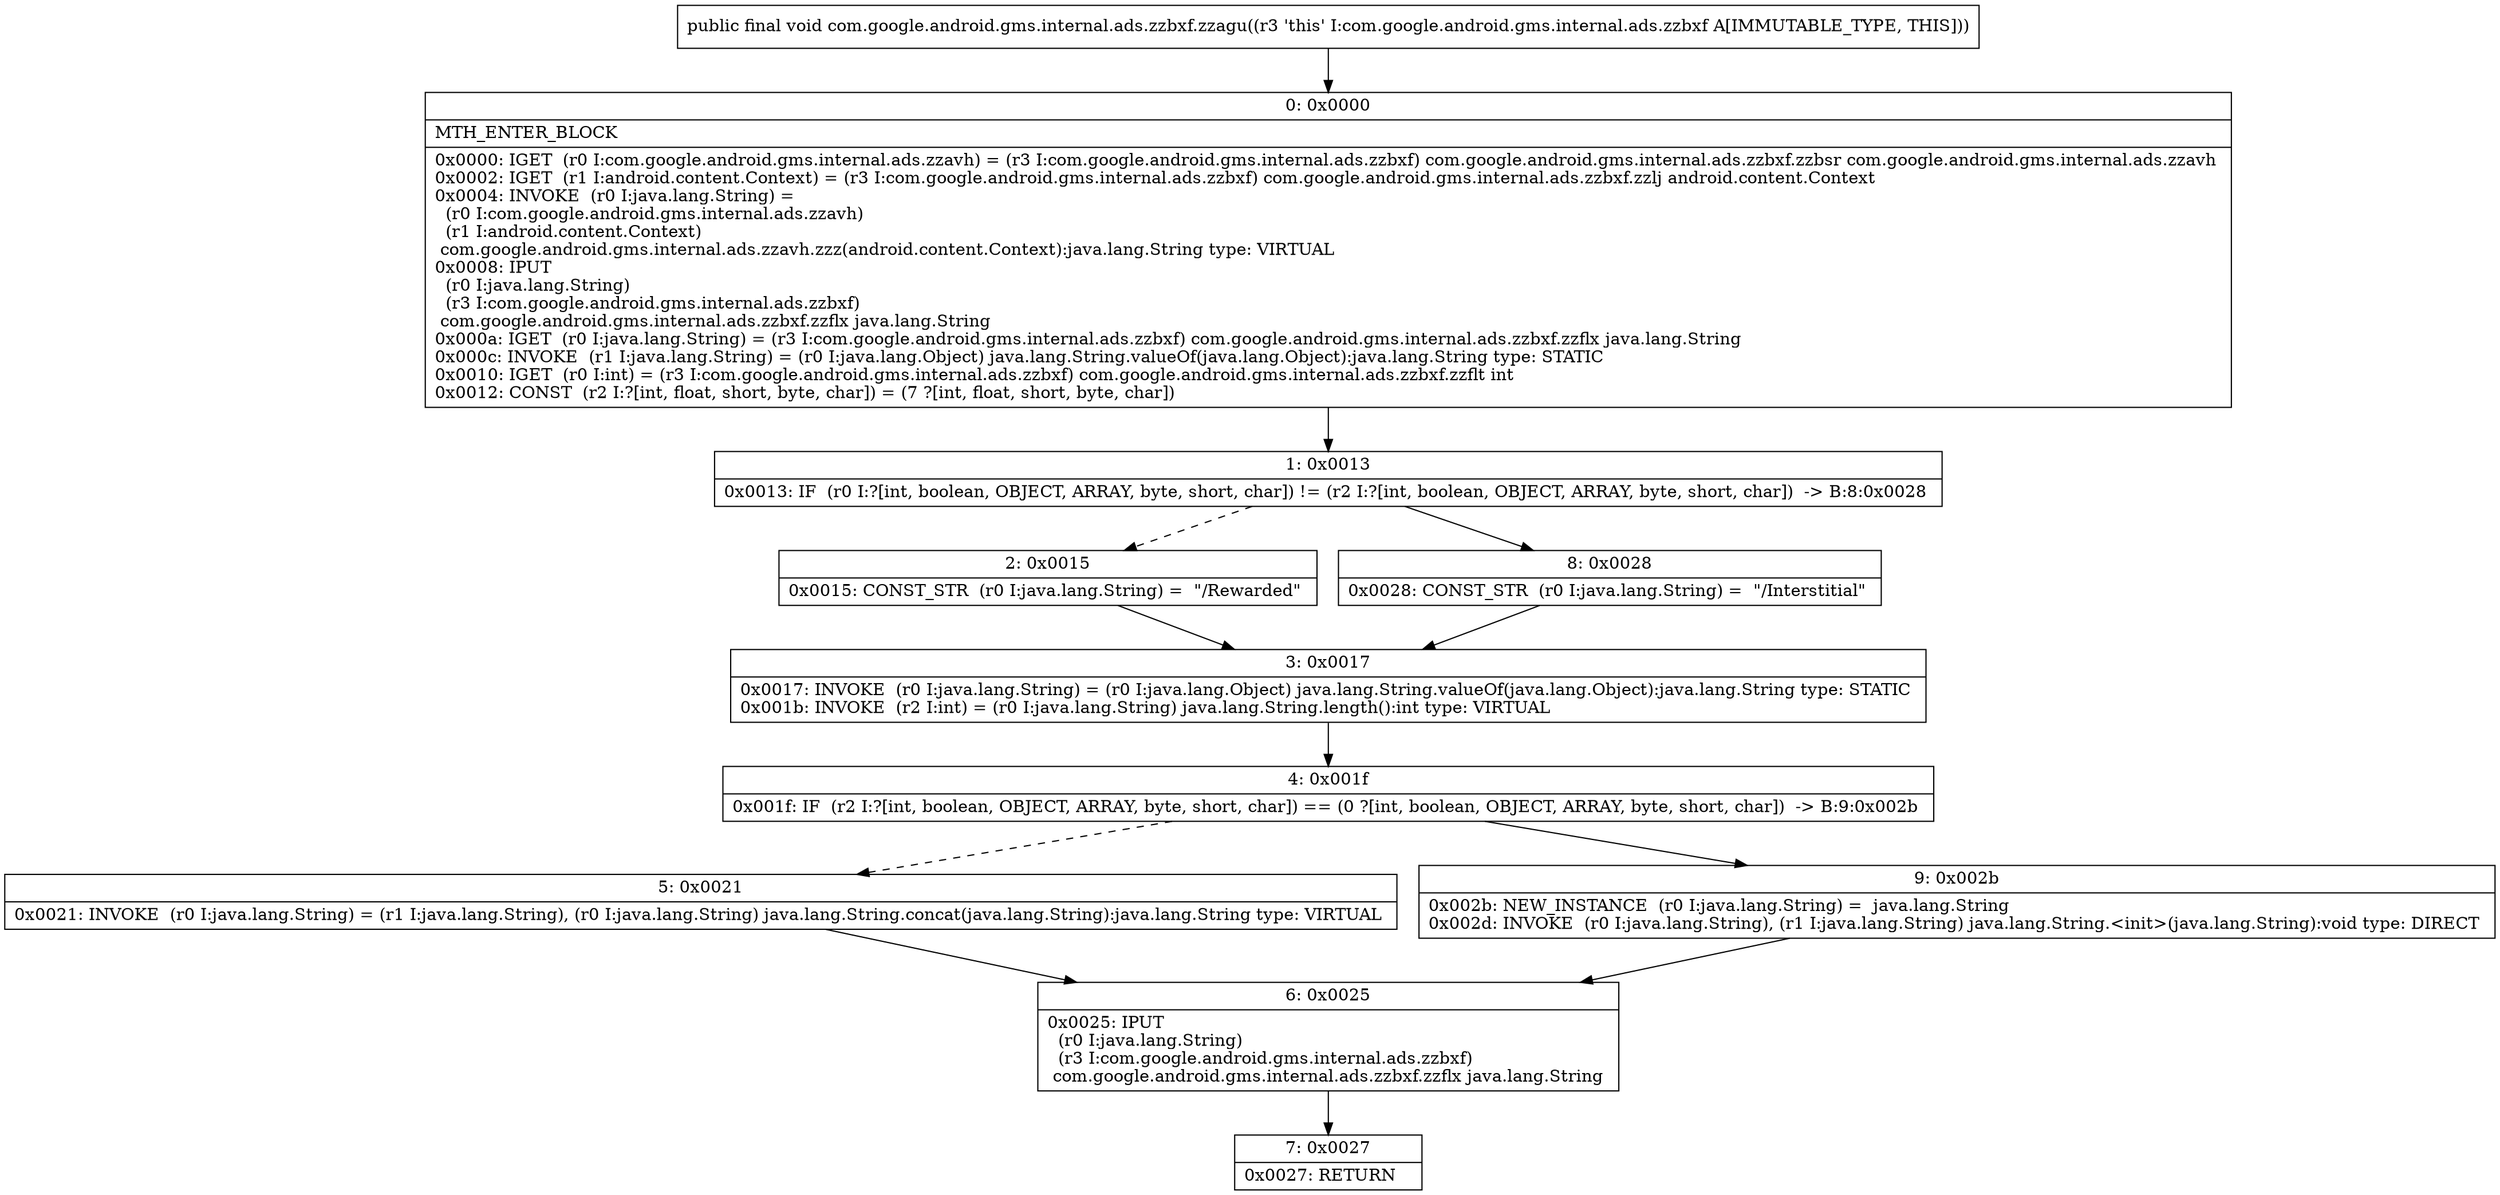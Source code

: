 digraph "CFG forcom.google.android.gms.internal.ads.zzbxf.zzagu()V" {
Node_0 [shape=record,label="{0\:\ 0x0000|MTH_ENTER_BLOCK\l|0x0000: IGET  (r0 I:com.google.android.gms.internal.ads.zzavh) = (r3 I:com.google.android.gms.internal.ads.zzbxf) com.google.android.gms.internal.ads.zzbxf.zzbsr com.google.android.gms.internal.ads.zzavh \l0x0002: IGET  (r1 I:android.content.Context) = (r3 I:com.google.android.gms.internal.ads.zzbxf) com.google.android.gms.internal.ads.zzbxf.zzlj android.content.Context \l0x0004: INVOKE  (r0 I:java.lang.String) = \l  (r0 I:com.google.android.gms.internal.ads.zzavh)\l  (r1 I:android.content.Context)\l com.google.android.gms.internal.ads.zzavh.zzz(android.content.Context):java.lang.String type: VIRTUAL \l0x0008: IPUT  \l  (r0 I:java.lang.String)\l  (r3 I:com.google.android.gms.internal.ads.zzbxf)\l com.google.android.gms.internal.ads.zzbxf.zzflx java.lang.String \l0x000a: IGET  (r0 I:java.lang.String) = (r3 I:com.google.android.gms.internal.ads.zzbxf) com.google.android.gms.internal.ads.zzbxf.zzflx java.lang.String \l0x000c: INVOKE  (r1 I:java.lang.String) = (r0 I:java.lang.Object) java.lang.String.valueOf(java.lang.Object):java.lang.String type: STATIC \l0x0010: IGET  (r0 I:int) = (r3 I:com.google.android.gms.internal.ads.zzbxf) com.google.android.gms.internal.ads.zzbxf.zzflt int \l0x0012: CONST  (r2 I:?[int, float, short, byte, char]) = (7 ?[int, float, short, byte, char]) \l}"];
Node_1 [shape=record,label="{1\:\ 0x0013|0x0013: IF  (r0 I:?[int, boolean, OBJECT, ARRAY, byte, short, char]) != (r2 I:?[int, boolean, OBJECT, ARRAY, byte, short, char])  \-\> B:8:0x0028 \l}"];
Node_2 [shape=record,label="{2\:\ 0x0015|0x0015: CONST_STR  (r0 I:java.lang.String) =  \"\/Rewarded\" \l}"];
Node_3 [shape=record,label="{3\:\ 0x0017|0x0017: INVOKE  (r0 I:java.lang.String) = (r0 I:java.lang.Object) java.lang.String.valueOf(java.lang.Object):java.lang.String type: STATIC \l0x001b: INVOKE  (r2 I:int) = (r0 I:java.lang.String) java.lang.String.length():int type: VIRTUAL \l}"];
Node_4 [shape=record,label="{4\:\ 0x001f|0x001f: IF  (r2 I:?[int, boolean, OBJECT, ARRAY, byte, short, char]) == (0 ?[int, boolean, OBJECT, ARRAY, byte, short, char])  \-\> B:9:0x002b \l}"];
Node_5 [shape=record,label="{5\:\ 0x0021|0x0021: INVOKE  (r0 I:java.lang.String) = (r1 I:java.lang.String), (r0 I:java.lang.String) java.lang.String.concat(java.lang.String):java.lang.String type: VIRTUAL \l}"];
Node_6 [shape=record,label="{6\:\ 0x0025|0x0025: IPUT  \l  (r0 I:java.lang.String)\l  (r3 I:com.google.android.gms.internal.ads.zzbxf)\l com.google.android.gms.internal.ads.zzbxf.zzflx java.lang.String \l}"];
Node_7 [shape=record,label="{7\:\ 0x0027|0x0027: RETURN   \l}"];
Node_8 [shape=record,label="{8\:\ 0x0028|0x0028: CONST_STR  (r0 I:java.lang.String) =  \"\/Interstitial\" \l}"];
Node_9 [shape=record,label="{9\:\ 0x002b|0x002b: NEW_INSTANCE  (r0 I:java.lang.String) =  java.lang.String \l0x002d: INVOKE  (r0 I:java.lang.String), (r1 I:java.lang.String) java.lang.String.\<init\>(java.lang.String):void type: DIRECT \l}"];
MethodNode[shape=record,label="{public final void com.google.android.gms.internal.ads.zzbxf.zzagu((r3 'this' I:com.google.android.gms.internal.ads.zzbxf A[IMMUTABLE_TYPE, THIS])) }"];
MethodNode -> Node_0;
Node_0 -> Node_1;
Node_1 -> Node_2[style=dashed];
Node_1 -> Node_8;
Node_2 -> Node_3;
Node_3 -> Node_4;
Node_4 -> Node_5[style=dashed];
Node_4 -> Node_9;
Node_5 -> Node_6;
Node_6 -> Node_7;
Node_8 -> Node_3;
Node_9 -> Node_6;
}

